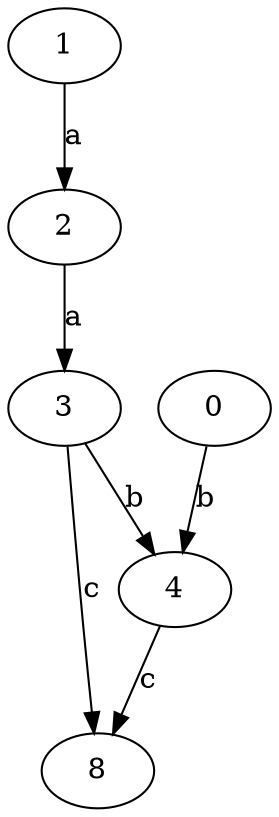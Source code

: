 strict digraph  {
1;
2;
3;
4;
0;
8;
1 -> 2  [label=a];
2 -> 3  [label=a];
3 -> 4  [label=b];
3 -> 8  [label=c];
4 -> 8  [label=c];
0 -> 4  [label=b];
}
